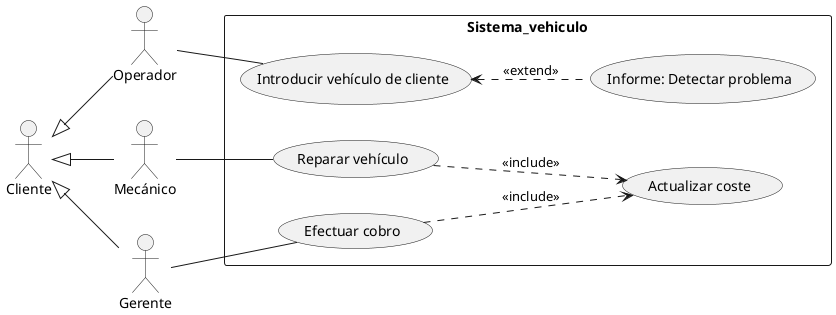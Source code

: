 
@startuml taller
'https://plantuml.com/es/use-case-diagram

left to right direction
skinparam packageStyle rectangle

Cliente <|- Mecánico
Cliente <|-- Gerente
Cliente <|- Operador

rectangle Sistema_vehiculo {
    Operador -- (Introducir vehículo de cliente)
    (Informe: Detectar problema) .up.> (Introducir vehículo de cliente) : <<extend>>
    Mecánico -- (Reparar vehículo)
    (Reparar vehículo) ..> (Actualizar coste) : <<include>>
    Gerente -- (Efectuar cobro)
    (Efectuar cobro) ..> (Actualizar coste) : <<include>>
}
@enduml

